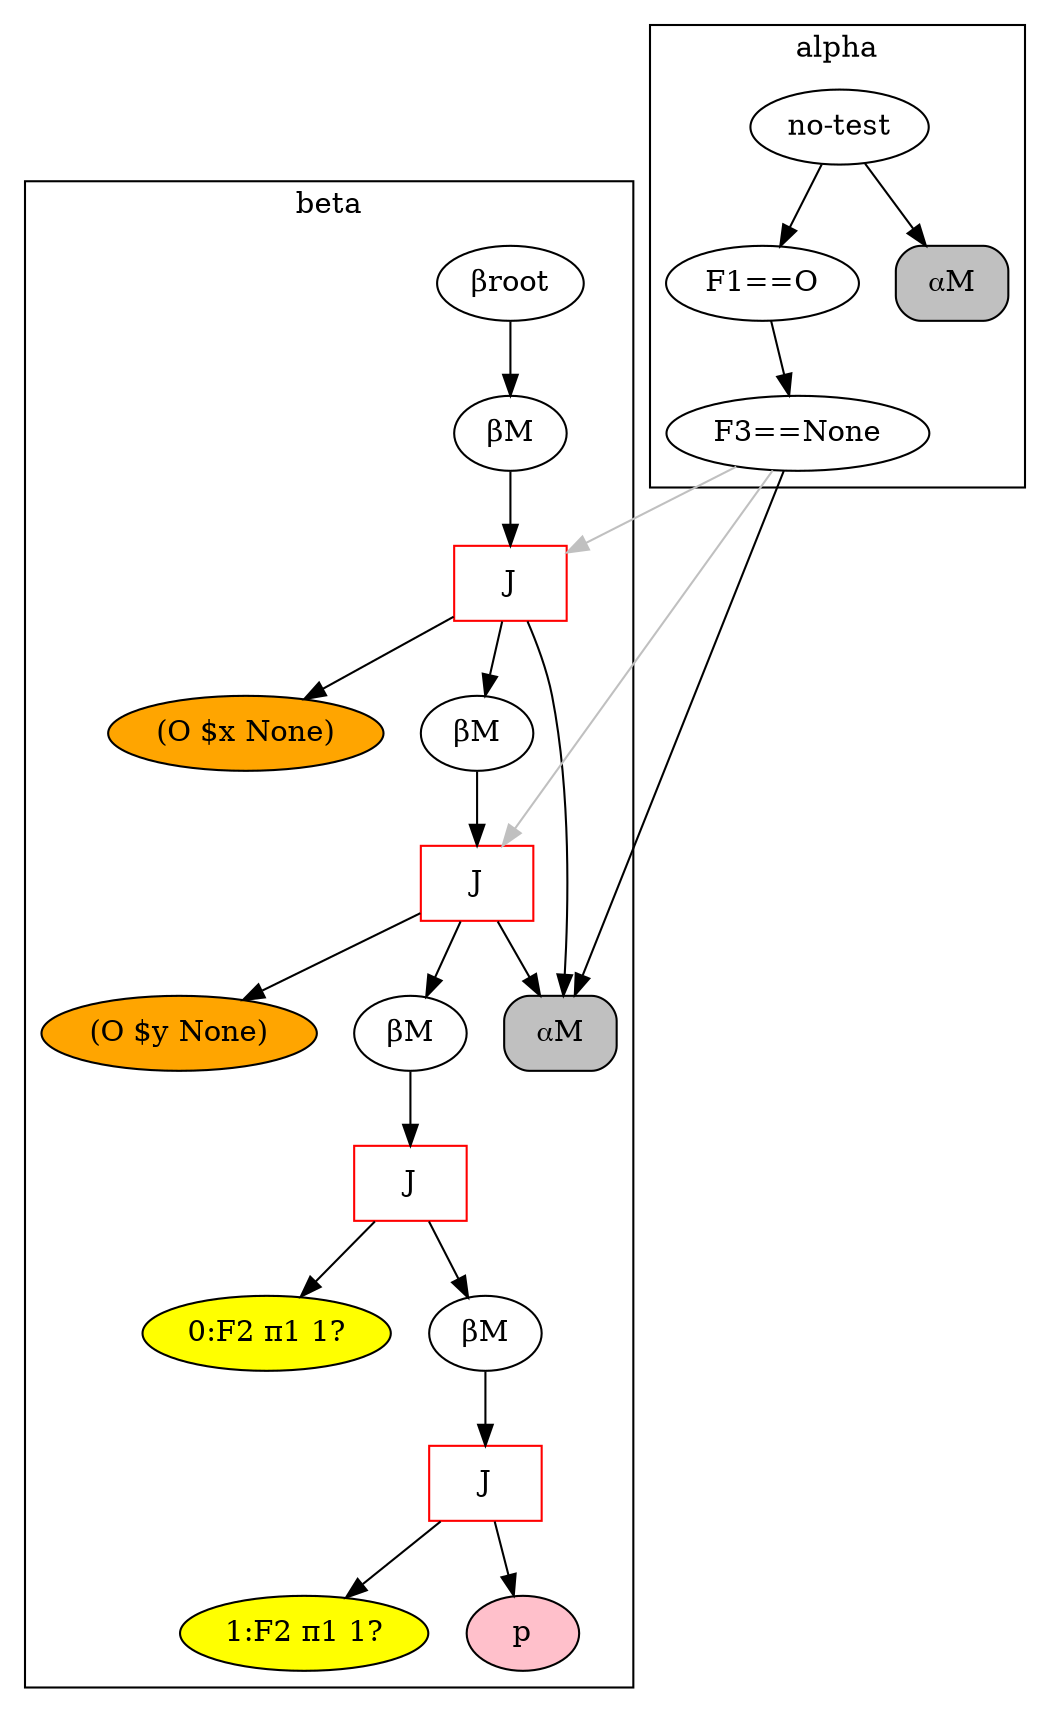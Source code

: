 digraph {
	subgraph cluster_1 {
	label = beta
	"BetaNode 0x7f4659662ba8" [label="βroot"];
	"BetaNode 0x7f4659662ba8" -> "BetaMemory 0x7f4659690048";
	"BetaMemory 0x7f4659690048" [label="βM"];
	"BetaMemory 0x7f4659690048" -> "JoinNode 0x7f4659690160";
	"JoinNode 0x7f4659690160" [shape=box,color=red,label="J"];
	"JoinNode 0x7f4659690160" -> "⍺M:<rete.alpha.AlphaMemory object at 0x7f4659690128>"
	"(O $x None)" [style=filled,fillcolor=orange];
	"JoinNode 0x7f4659690160" -> "(O $x None)"
	"JoinNode 0x7f4659690160" -> "BetaMemory 0x7f4659690198";
	"BetaMemory 0x7f4659690198" [label="βM"];
	"BetaMemory 0x7f4659690198" -> "JoinNode 0x7f46596901d0";
	"JoinNode 0x7f46596901d0" [shape=box,color=red,label="J"];
	"JoinNode 0x7f46596901d0" -> "⍺M:<rete.alpha.AlphaMemory object at 0x7f4659690128>"
	"(O $y None)" [style=filled,fillcolor=orange];
	"JoinNode 0x7f46596901d0" -> "(O $y None)"
	"JoinNode 0x7f46596901d0" -> "BetaMemory 0x7f4659690208";
	"BetaMemory 0x7f4659690208" [label="βM"];
	"BetaMemory 0x7f4659690208" -> "JoinNode 0x7f4659690240";
	"JoinNode 0x7f4659690240" [shape=box,color=red,label="J"];
	"0:F2 π1 1?" [style=filled,fillcolor=yellow];
	"JoinNode 0x7f4659690240" -> "0:F2 π1 1?"
	"JoinNode 0x7f4659690240" -> "BetaMemory 0x7f46596902b0";
	"BetaMemory 0x7f46596902b0" [label="βM"];
	"BetaMemory 0x7f46596902b0" -> "JoinNode 0x7f46596902e8";
	"JoinNode 0x7f46596902e8" [shape=box,color=red,label="J"];
	"1:F2 π1 1?" [style=filled,fillcolor=yellow];
	"JoinNode 0x7f46596902e8" -> "1:F2 π1 1?"
	"JoinNode 0x7f46596902e8" -> "PNode 0x7f4659686fd0";
	"PNode 0x7f4659686fd0" [style=filled,fillcolor=pink,label="p"];
	}
	subgraph cluster_0 {
	label = alpha
	"no-test" -> "F1==O";
	"F1==O" -> "F3==None";
	"F3==None" -> "⍺M:<rete.alpha.AlphaMemory object at 0x7f4659690128>";
	"⍺M:<rete.alpha.AlphaMemory object at 0x7f4659690128>" [shape=box, style="rounded,filled", label="⍺M", fillcolor=gray];
	"no-test" -> "⍺M:<rete.alpha.AlphaMemory object at 0x7f4659662860>";
	"⍺M:<rete.alpha.AlphaMemory object at 0x7f4659662860>" [shape=box, style="rounded,filled", label="⍺M", fillcolor=gray];
	}
	"F3==None" -> "JoinNode 0x7f4659690160" [color=gray];
	"F3==None" -> "JoinNode 0x7f46596901d0" [color=gray];
}